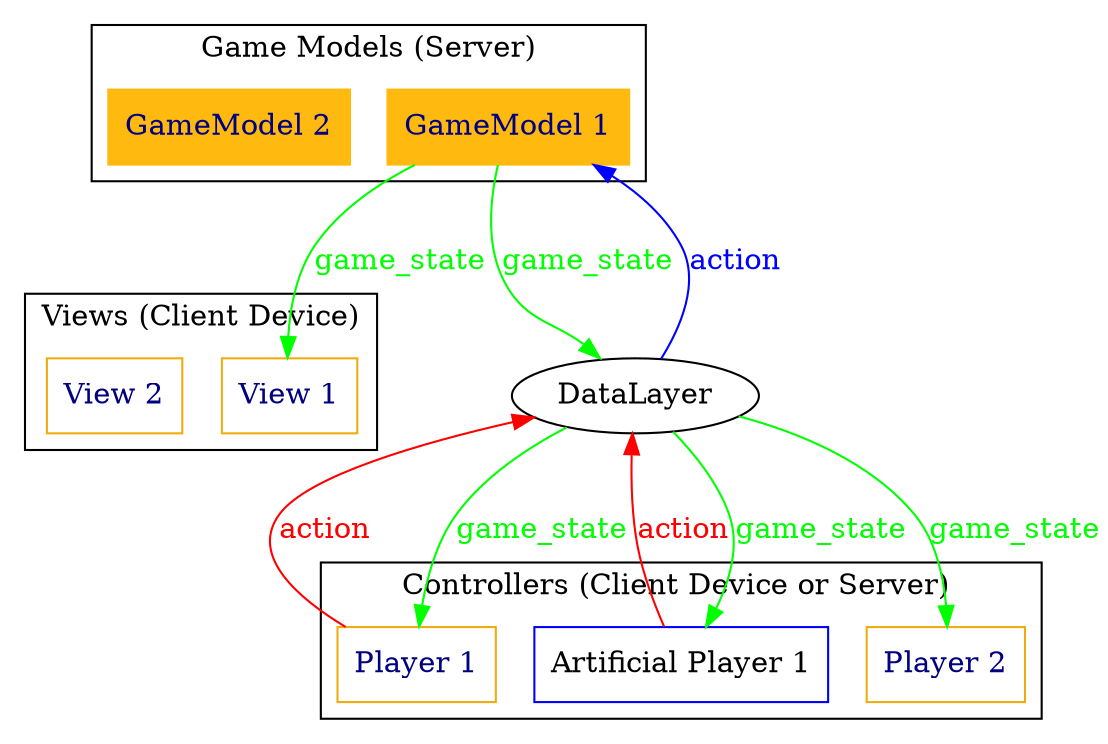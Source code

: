 digraph {

overlap=false;
ranksep=equally;
rankdir=TB;
  subgraph clusterGames{
	label="Game Models (Server)";
  Game1 [   color=darkgoldenrod1,
	             fontcolor=navy,
	             label="GameModel 1",
      		     style=filled;
      			fill=darkgoldenrod1,
	             shape=box];
  Game2 [   color=darkgoldenrod1,
	             fontcolor=navy,
	             label="GameModel 2",
      		     style=filled;
      			fill=darkgoldenrod1,
	             shape=box];
  }
  subgraph clusterViews{
	label="Views (Client Device)";
  View1 [   color=darkgoldenrod2,
	             fontcolor=navy,
	             label="View 1",
	             shape=box];
  View2 [   color=darkgoldenrod2,
	             fontcolor=navy,
	             label="View 2",
	             shape=box];
}
  
subgraph clusterControllers{
	label="Controllers (Client Device or Server) ";
  	Player1 [   color=darkgoldenrod2,
	             fontcolor=navy,
	             label="Player 1",
	             shape=box];
  	Player2 [   color=darkgoldenrod2,
	             fontcolor=navy,
	             label="Player 2",
	             shape=box];
	AI1 [	color=blue,
	             fontcolor=black,
	             label="Artificial Player 1",
	             shape=box];

	}
#InvisEnd [fill=none,
	   #	fontcolor=navy,
	   # label="...", 
	   # shape=none];

#  Storage [fill=none,
	    #	fontcolor=navy,
	    # label="...", 
	    # shape=none];

  
  AI1 -> DataLayer [label="action", color=red, fontcolor=red]
  Player1 -> DataLayer [label="action", color=red, fontcolor=red]
  DataLayer -> Game1 [label="action", color=blue, fontcolor=blue]
  DataLayer -> Player1 [label="game_state", color=green, fontcolor=green]
  DataLayer -> Player2 [label="game_state", color=green, fontcolor=green]
  DataLayer -> AI1 [label="game_state", color=green, fontcolor=green]
  Game1 -> View1 [label="game_state", color=green, fontcolor=green]
  Game1 -> DataLayer [label="game_state", color=green, fontcolor=green, headport=nw]
}

